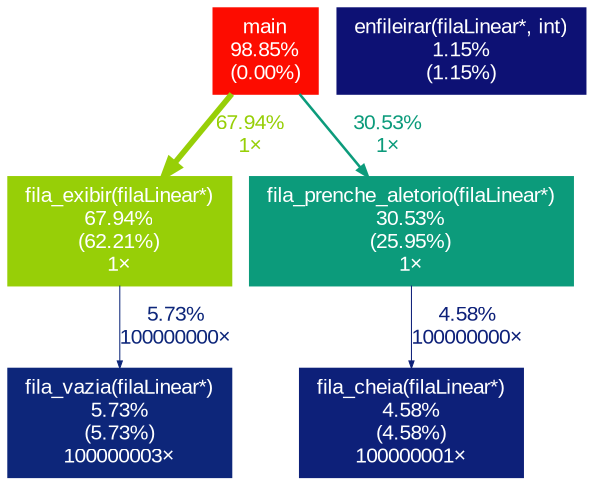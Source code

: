 digraph {
	graph [fontname=Arial, nodesep=0.125, ranksep=0.25];
	node [fontcolor=white, fontname=Arial, height=0, shape=box, style=filled, width=0];
	edge [fontname=Arial];
	1 [color="#fd0c00", fontcolor="#ffffff", fontsize="10.00", label="main\n98.85%\n(0.00%)"];
	1 -> 2 [arrowsize="0.82", color="#97cf07", fontcolor="#97cf07", fontsize="10.00", label="67.94%\n1×", labeldistance="2.72", penwidth="2.72"];
	1 -> 3 [arrowsize="0.55", color="#0c9b7b", fontcolor="#0c9b7b", fontsize="10.00", label="30.53%\n1×", labeldistance="1.22", penwidth="1.22"];
	2 [color="#97cf07", fontcolor="#ffffff", fontsize="10.00", label="fila_exibir(filaLinear*)\n67.94%\n(62.21%)\n1×"];
	2 -> 4 [arrowsize="0.35", color="#0d267a", fontcolor="#0d267a", fontsize="10.00", label="5.73%\n100000000×", labeldistance="0.50", penwidth="0.50"];
	3 [color="#0c9b7b", fontcolor="#ffffff", fontsize="10.00", label="fila_prenche_aletorio(filaLinear*)\n30.53%\n(25.95%)\n1×"];
	3 -> 5 [arrowsize="0.35", color="#0d2079", fontcolor="#0d2079", fontsize="10.00", label="4.58%\n100000000×", labeldistance="0.50", penwidth="0.50"];
	4 [color="#0d267a", fontcolor="#ffffff", fontsize="10.00", label="fila_vazia(filaLinear*)\n5.73%\n(5.73%)\n100000003×"];
	5 [color="#0d2079", fontcolor="#ffffff", fontsize="10.00", label="fila_cheia(filaLinear*)\n4.58%\n(4.58%)\n100000001×"];
	6 [color="#0d1174", fontcolor="#ffffff", fontsize="10.00", label="enfileirar(filaLinear*, int)\n1.15%\n(1.15%)"];
}

